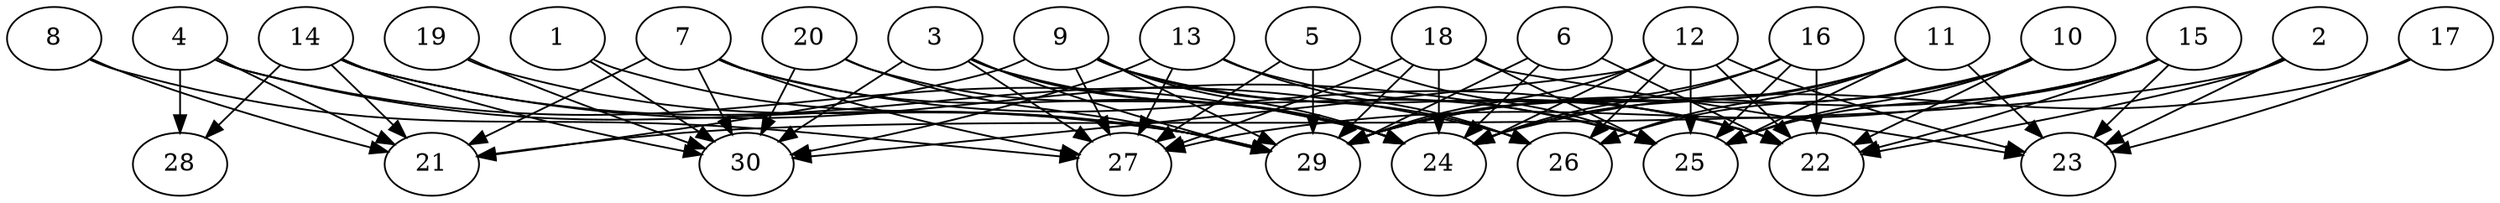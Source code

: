 // DAG automatically generated by daggen at Thu Oct  3 14:04:18 2019
// ./daggen --dot -n 30 --ccr 0.5 --fat 0.9 --regular 0.7 --density 0.7 --mindata 5242880 --maxdata 52428800 
digraph G {
  1 [size="21387264", alpha="0.08", expect_size="10693632"] 
  1 -> 29 [size ="10693632"]
  1 -> 30 [size ="10693632"]
  2 [size="40187904", alpha="0.02", expect_size="20093952"] 
  2 -> 21 [size ="20093952"]
  2 -> 22 [size ="20093952"]
  2 -> 23 [size ="20093952"]
  3 [size="101105664", alpha="0.03", expect_size="50552832"] 
  3 -> 24 [size ="50552832"]
  3 -> 25 [size ="50552832"]
  3 -> 27 [size ="50552832"]
  3 -> 29 [size ="50552832"]
  3 -> 30 [size ="50552832"]
  4 [size="53784576", alpha="0.18", expect_size="26892288"] 
  4 -> 21 [size ="26892288"]
  4 -> 24 [size ="26892288"]
  4 -> 28 [size ="26892288"]
  4 -> 29 [size ="26892288"]
  5 [size="65110016", alpha="0.16", expect_size="32555008"] 
  5 -> 25 [size ="32555008"]
  5 -> 27 [size ="32555008"]
  5 -> 29 [size ="32555008"]
  6 [size="17733632", alpha="0.02", expect_size="8866816"] 
  6 -> 22 [size ="8866816"]
  6 -> 24 [size ="8866816"]
  6 -> 29 [size ="8866816"]
  7 [size="30683136", alpha="0.01", expect_size="15341568"] 
  7 -> 21 [size ="15341568"]
  7 -> 22 [size ="15341568"]
  7 -> 24 [size ="15341568"]
  7 -> 27 [size ="15341568"]
  7 -> 30 [size ="15341568"]
  8 [size="38633472", alpha="0.01", expect_size="19316736"] 
  8 -> 21 [size ="19316736"]
  8 -> 27 [size ="19316736"]
  9 [size="69543936", alpha="0.20", expect_size="34771968"] 
  9 -> 21 [size ="34771968"]
  9 -> 22 [size ="34771968"]
  9 -> 24 [size ="34771968"]
  9 -> 26 [size ="34771968"]
  9 -> 27 [size ="34771968"]
  9 -> 29 [size ="34771968"]
  10 [size="89067520", alpha="0.09", expect_size="44533760"] 
  10 -> 22 [size ="44533760"]
  10 -> 25 [size ="44533760"]
  10 -> 26 [size ="44533760"]
  10 -> 29 [size ="44533760"]
  11 [size="93261824", alpha="0.12", expect_size="46630912"] 
  11 -> 23 [size ="46630912"]
  11 -> 24 [size ="46630912"]
  11 -> 25 [size ="46630912"]
  11 -> 26 [size ="46630912"]
  11 -> 29 [size ="46630912"]
  12 [size="38049792", alpha="0.13", expect_size="19024896"] 
  12 -> 22 [size ="19024896"]
  12 -> 23 [size ="19024896"]
  12 -> 24 [size ="19024896"]
  12 -> 25 [size ="19024896"]
  12 -> 26 [size ="19024896"]
  12 -> 29 [size ="19024896"]
  12 -> 30 [size ="19024896"]
  13 [size="48472064", alpha="0.07", expect_size="24236032"] 
  13 -> 22 [size ="24236032"]
  13 -> 26 [size ="24236032"]
  13 -> 27 [size ="24236032"]
  13 -> 30 [size ="24236032"]
  14 [size="63080448", alpha="0.05", expect_size="31540224"] 
  14 -> 21 [size ="31540224"]
  14 -> 25 [size ="31540224"]
  14 -> 26 [size ="31540224"]
  14 -> 28 [size ="31540224"]
  14 -> 30 [size ="31540224"]
  15 [size="51595264", alpha="0.00", expect_size="25797632"] 
  15 -> 22 [size ="25797632"]
  15 -> 23 [size ="25797632"]
  15 -> 25 [size ="25797632"]
  15 -> 27 [size ="25797632"]
  15 -> 29 [size ="25797632"]
  16 [size="33286144", alpha="0.09", expect_size="16643072"] 
  16 -> 22 [size ="16643072"]
  16 -> 24 [size ="16643072"]
  16 -> 25 [size ="16643072"]
  16 -> 29 [size ="16643072"]
  17 [size="44621824", alpha="0.11", expect_size="22310912"] 
  17 -> 23 [size ="22310912"]
  17 -> 24 [size ="22310912"]
  18 [size="49180672", alpha="0.18", expect_size="24590336"] 
  18 -> 23 [size ="24590336"]
  18 -> 24 [size ="24590336"]
  18 -> 25 [size ="24590336"]
  18 -> 27 [size ="24590336"]
  18 -> 29 [size ="24590336"]
  19 [size="55222272", alpha="0.07", expect_size="27611136"] 
  19 -> 29 [size ="27611136"]
  19 -> 30 [size ="27611136"]
  20 [size="54591488", alpha="0.17", expect_size="27295744"] 
  20 -> 24 [size ="27295744"]
  20 -> 29 [size ="27295744"]
  20 -> 30 [size ="27295744"]
  21 [size="95967232", alpha="0.10", expect_size="47983616"] 
  22 [size="57421824", alpha="0.09", expect_size="28710912"] 
  23 [size="25903104", alpha="0.07", expect_size="12951552"] 
  24 [size="58286080", alpha="0.15", expect_size="29143040"] 
  25 [size="81037312", alpha="0.14", expect_size="40518656"] 
  26 [size="82604032", alpha="0.14", expect_size="41302016"] 
  27 [size="29902848", alpha="0.19", expect_size="14951424"] 
  28 [size="82202624", alpha="0.10", expect_size="41101312"] 
  29 [size="71337984", alpha="0.13", expect_size="35668992"] 
  30 [size="103987200", alpha="0.13", expect_size="51993600"] 
}
